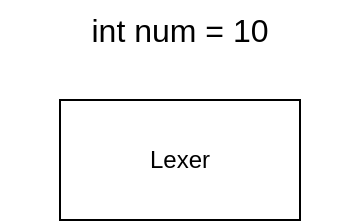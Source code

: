 <mxfile>
    <diagram id="sprpzehvIl-dzf5dbMNP" name="Page-1">
        <mxGraphModel dx="708" dy="610" grid="1" gridSize="10" guides="1" tooltips="1" connect="1" arrows="1" fold="1" page="1" pageScale="1" pageWidth="850" pageHeight="1100" math="0" shadow="0">
            <root>
                <mxCell id="0"/>
                <mxCell id="1" parent="0"/>
                <mxCell id="2" value="Lexer" style="rounded=0;whiteSpace=wrap;html=1;" vertex="1" parent="1">
                    <mxGeometry x="110" y="200" width="120" height="60" as="geometry"/>
                </mxCell>
                <mxCell id="3" value="&lt;font style=&quot;font-size: 16px;&quot;&gt;int num = 10&lt;/font&gt;" style="text;html=1;align=center;verticalAlign=middle;whiteSpace=wrap;rounded=0;" vertex="1" parent="1">
                    <mxGeometry x="80" y="150" width="180" height="30" as="geometry"/>
                </mxCell>
            </root>
        </mxGraphModel>
    </diagram>
</mxfile>
